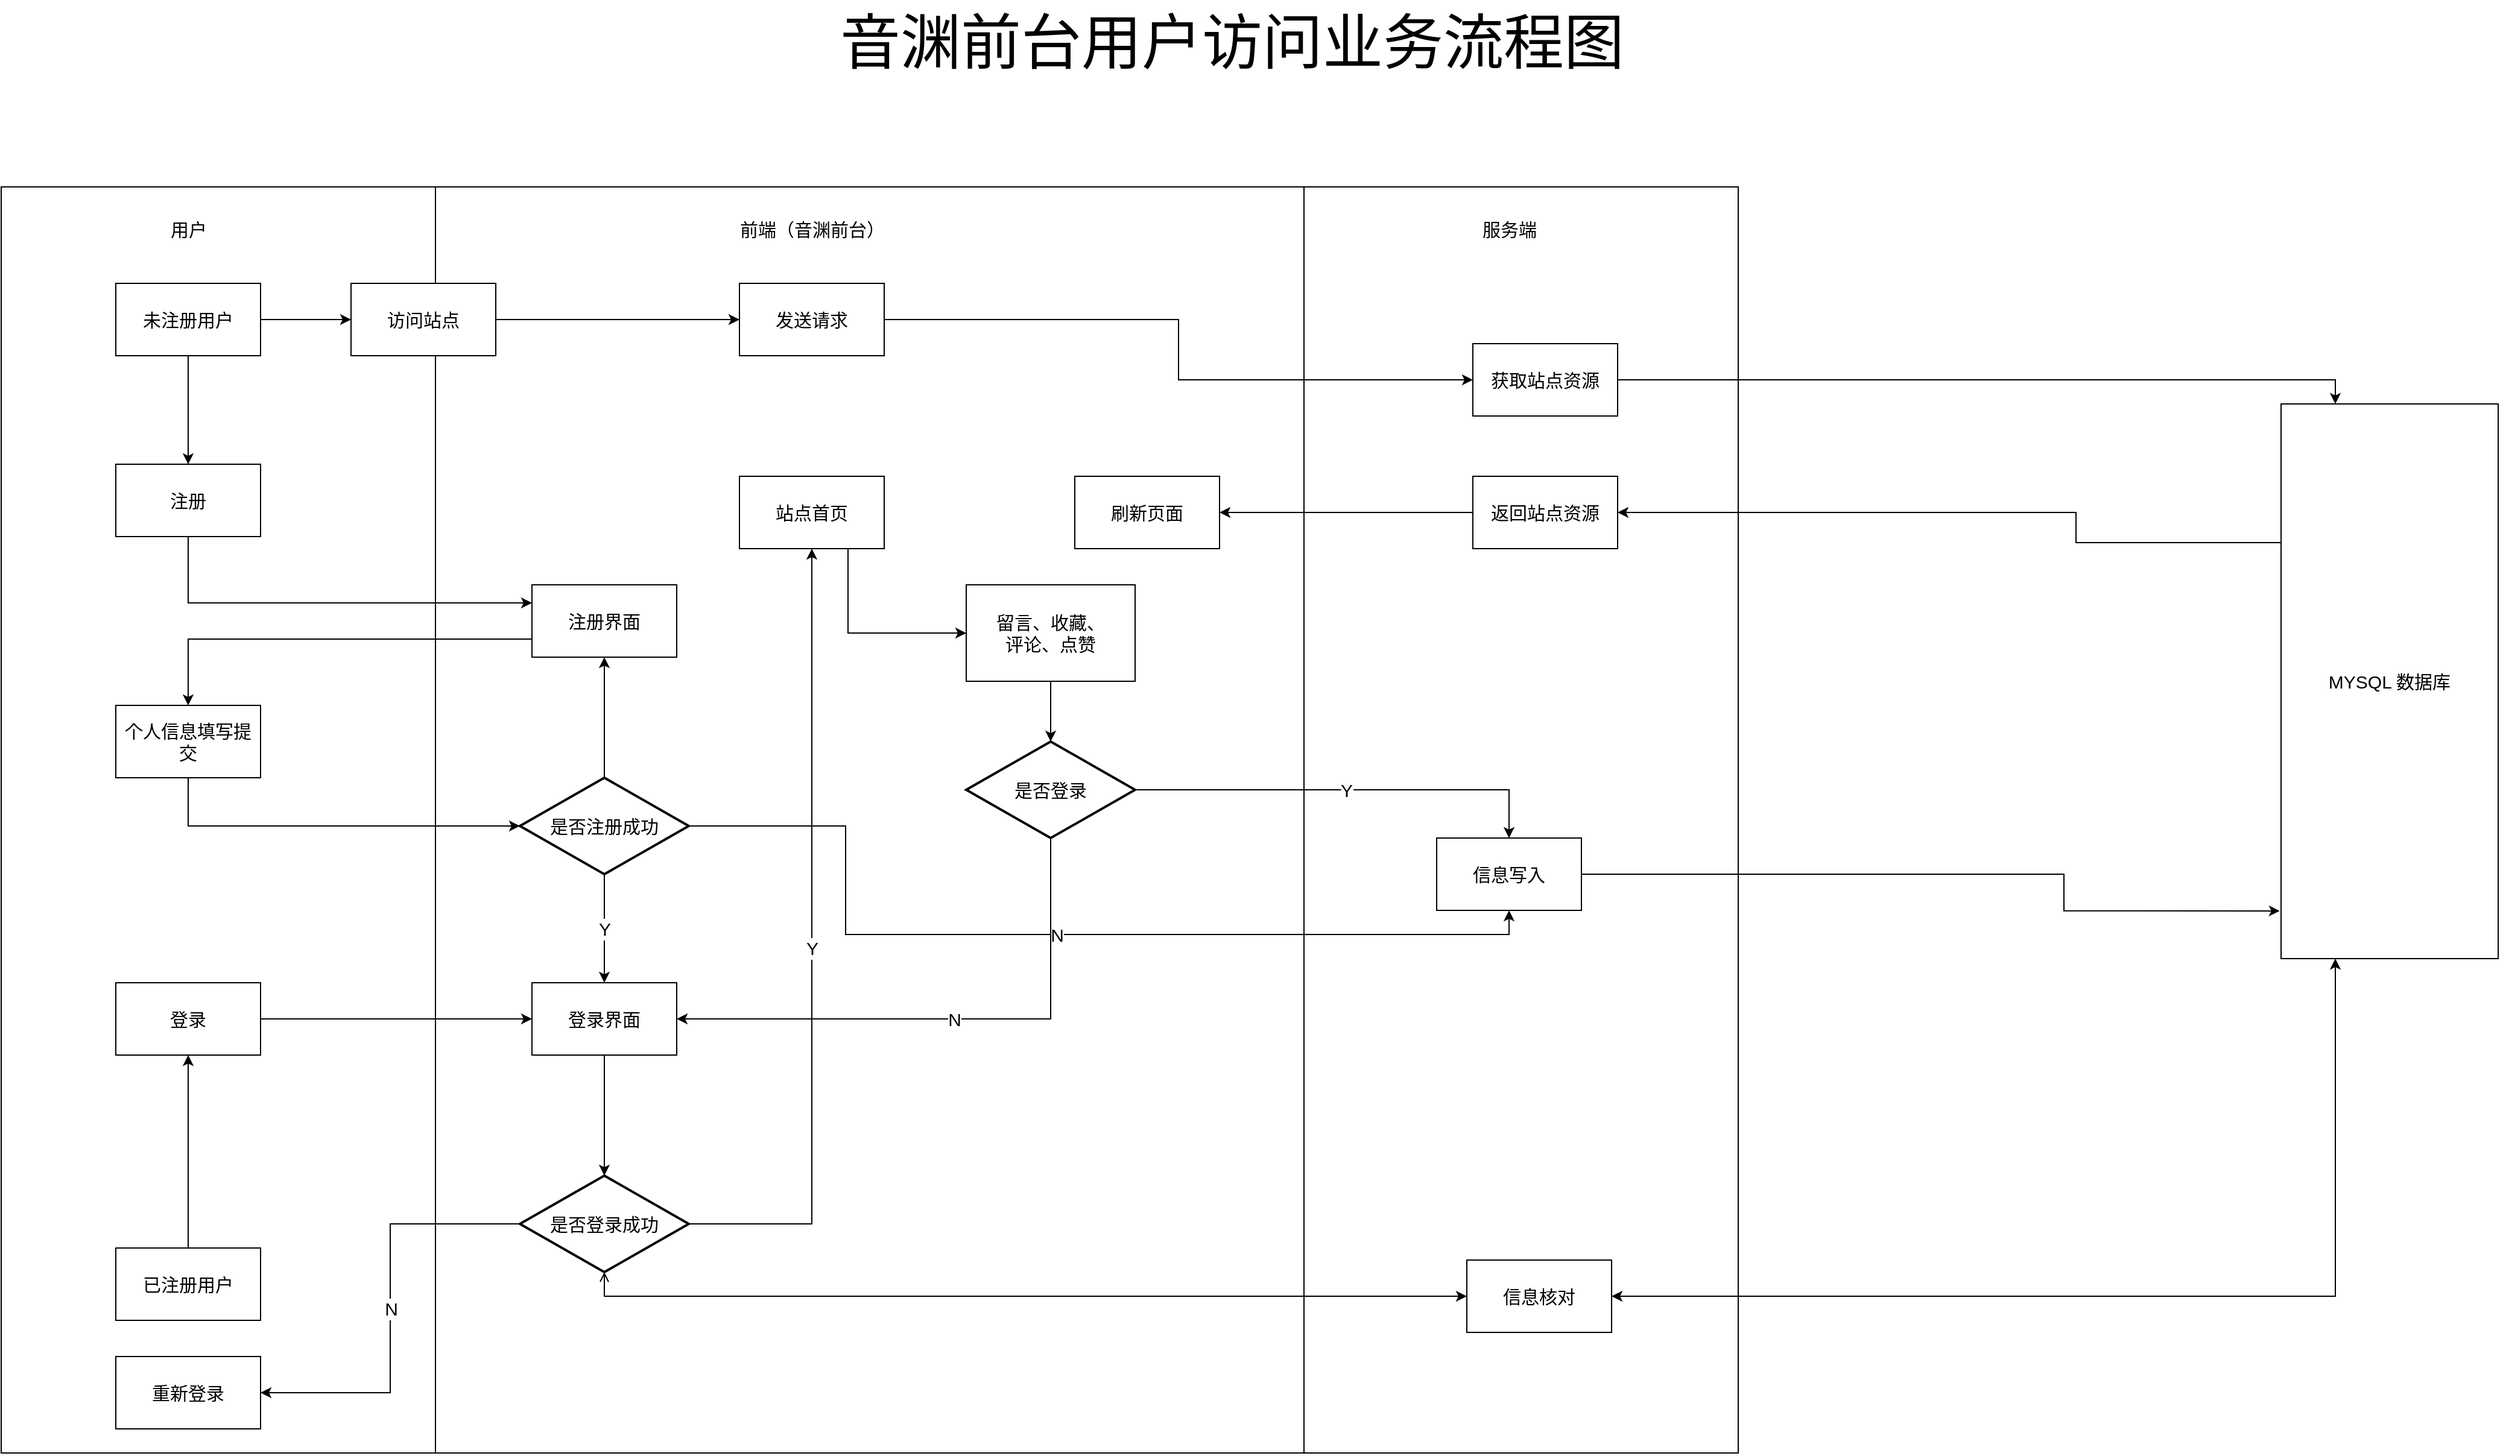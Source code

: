 <mxfile version="20.4.0" type="github">
  <diagram id="YodmTxko8MeMF1SjW40L" name="第 1 页">
    <mxGraphModel dx="1422" dy="794" grid="1" gridSize="10" guides="1" tooltips="1" connect="1" arrows="1" fold="1" page="1" pageScale="1" pageWidth="1654" pageHeight="2336" math="0" shadow="0">
      <root>
        <mxCell id="0" />
        <mxCell id="1" parent="0" />
        <mxCell id="RXx5Peij8KMHwUZGRes9-1" value="" style="rounded=0;whiteSpace=wrap;html=1;fontSize=15;" parent="1" vertex="1">
          <mxGeometry x="130" y="240" width="1440" height="1050" as="geometry" />
        </mxCell>
        <mxCell id="RXx5Peij8KMHwUZGRes9-2" value="" style="endArrow=none;html=1;rounded=0;entryX=0.25;entryY=0;entryDx=0;entryDy=0;exitX=0.25;exitY=1;exitDx=0;exitDy=0;fontSize=15;" parent="1" source="RXx5Peij8KMHwUZGRes9-1" target="RXx5Peij8KMHwUZGRes9-1" edge="1">
          <mxGeometry width="50" height="50" relative="1" as="geometry">
            <mxPoint x="770" y="630" as="sourcePoint" />
            <mxPoint x="820" y="580" as="targetPoint" />
          </mxGeometry>
        </mxCell>
        <mxCell id="RXx5Peij8KMHwUZGRes9-3" value="" style="endArrow=none;html=1;rounded=0;entryX=0.75;entryY=0;entryDx=0;entryDy=0;exitX=0.75;exitY=1;exitDx=0;exitDy=0;fontSize=15;" parent="1" source="RXx5Peij8KMHwUZGRes9-1" target="RXx5Peij8KMHwUZGRes9-1" edge="1">
          <mxGeometry width="50" height="50" relative="1" as="geometry">
            <mxPoint x="770" y="470" as="sourcePoint" />
            <mxPoint x="820" y="420" as="targetPoint" />
          </mxGeometry>
        </mxCell>
        <mxCell id="RXx5Peij8KMHwUZGRes9-4" value="用户" style="text;html=1;resizable=0;autosize=1;align=center;verticalAlign=middle;points=[];fillColor=none;strokeColor=none;rounded=0;fontSize=15;" parent="1" vertex="1">
          <mxGeometry x="260" y="260" width="50" height="30" as="geometry" />
        </mxCell>
        <mxCell id="RXx5Peij8KMHwUZGRes9-5" value="前端（音渊前台）" style="text;html=1;resizable=0;autosize=1;align=center;verticalAlign=middle;points=[];fillColor=none;strokeColor=none;rounded=0;fontSize=15;" parent="1" vertex="1">
          <mxGeometry x="732" y="260" width="140" height="30" as="geometry" />
        </mxCell>
        <mxCell id="RXx5Peij8KMHwUZGRes9-6" value="服务端" style="text;html=1;resizable=0;autosize=1;align=center;verticalAlign=middle;points=[];fillColor=none;strokeColor=none;rounded=0;fontSize=15;" parent="1" vertex="1">
          <mxGeometry x="1345" y="260" width="70" height="30" as="geometry" />
        </mxCell>
        <mxCell id="RXx5Peij8KMHwUZGRes9-12" style="edgeStyle=orthogonalEdgeStyle;rounded=0;orthogonalLoop=1;jettySize=auto;html=1;exitX=1;exitY=0.5;exitDx=0;exitDy=0;entryX=0;entryY=0.5;entryDx=0;entryDy=0;fontSize=15;" parent="1" source="RXx5Peij8KMHwUZGRes9-8" target="RXx5Peij8KMHwUZGRes9-11" edge="1">
          <mxGeometry relative="1" as="geometry" />
        </mxCell>
        <mxCell id="RXx5Peij8KMHwUZGRes9-29" style="edgeStyle=orthogonalEdgeStyle;rounded=0;orthogonalLoop=1;jettySize=auto;html=1;exitX=0.5;exitY=1;exitDx=0;exitDy=0;entryX=0.5;entryY=0;entryDx=0;entryDy=0;fontSize=15;" parent="1" source="RXx5Peij8KMHwUZGRes9-8" target="RXx5Peij8KMHwUZGRes9-10" edge="1">
          <mxGeometry relative="1" as="geometry" />
        </mxCell>
        <mxCell id="RXx5Peij8KMHwUZGRes9-8" value="未注册用户" style="rounded=0;whiteSpace=wrap;html=1;fontSize=15;" parent="1" vertex="1">
          <mxGeometry x="225" y="320" width="120" height="60" as="geometry" />
        </mxCell>
        <mxCell id="RXx5Peij8KMHwUZGRes9-39" style="edgeStyle=orthogonalEdgeStyle;rounded=0;orthogonalLoop=1;jettySize=auto;html=1;exitX=0.5;exitY=0;exitDx=0;exitDy=0;entryX=0.5;entryY=1;entryDx=0;entryDy=0;fontSize=15;" parent="1" source="RXx5Peij8KMHwUZGRes9-9" target="RXx5Peij8KMHwUZGRes9-33" edge="1">
          <mxGeometry relative="1" as="geometry" />
        </mxCell>
        <mxCell id="RXx5Peij8KMHwUZGRes9-9" value="已注册用户" style="rounded=0;whiteSpace=wrap;html=1;fontSize=15;" parent="1" vertex="1">
          <mxGeometry x="225" y="1120" width="120" height="60" as="geometry" />
        </mxCell>
        <mxCell id="RXx5Peij8KMHwUZGRes9-28" style="edgeStyle=orthogonalEdgeStyle;rounded=0;orthogonalLoop=1;jettySize=auto;html=1;exitX=0.5;exitY=1;exitDx=0;exitDy=0;entryX=0;entryY=0.25;entryDx=0;entryDy=0;fontSize=15;" parent="1" source="RXx5Peij8KMHwUZGRes9-10" target="RXx5Peij8KMHwUZGRes9-27" edge="1">
          <mxGeometry relative="1" as="geometry" />
        </mxCell>
        <mxCell id="RXx5Peij8KMHwUZGRes9-10" value="注册" style="rounded=0;whiteSpace=wrap;html=1;fontSize=15;" parent="1" vertex="1">
          <mxGeometry x="225" y="470" width="120" height="60" as="geometry" />
        </mxCell>
        <mxCell id="RXx5Peij8KMHwUZGRes9-15" style="edgeStyle=orthogonalEdgeStyle;rounded=0;orthogonalLoop=1;jettySize=auto;html=1;exitX=1;exitY=0.5;exitDx=0;exitDy=0;entryX=0;entryY=0.5;entryDx=0;entryDy=0;fontSize=15;" parent="1" source="RXx5Peij8KMHwUZGRes9-11" target="RXx5Peij8KMHwUZGRes9-13" edge="1">
          <mxGeometry relative="1" as="geometry" />
        </mxCell>
        <mxCell id="RXx5Peij8KMHwUZGRes9-11" value="访问站点" style="rounded=0;whiteSpace=wrap;html=1;fontSize=15;" parent="1" vertex="1">
          <mxGeometry x="420" y="320" width="120" height="60" as="geometry" />
        </mxCell>
        <mxCell id="RXx5Peij8KMHwUZGRes9-16" style="edgeStyle=orthogonalEdgeStyle;rounded=0;orthogonalLoop=1;jettySize=auto;html=1;exitX=1;exitY=0.5;exitDx=0;exitDy=0;entryX=0;entryY=0.5;entryDx=0;entryDy=0;fontSize=15;" parent="1" source="RXx5Peij8KMHwUZGRes9-13" target="RXx5Peij8KMHwUZGRes9-14" edge="1">
          <mxGeometry relative="1" as="geometry" />
        </mxCell>
        <mxCell id="RXx5Peij8KMHwUZGRes9-13" value="发送请求" style="rounded=0;whiteSpace=wrap;html=1;fontSize=15;" parent="1" vertex="1">
          <mxGeometry x="742" y="320" width="120" height="60" as="geometry" />
        </mxCell>
        <mxCell id="RXx5Peij8KMHwUZGRes9-21" style="edgeStyle=orthogonalEdgeStyle;rounded=0;orthogonalLoop=1;jettySize=auto;html=1;exitX=1;exitY=0.5;exitDx=0;exitDy=0;entryX=0.25;entryY=0;entryDx=0;entryDy=0;fontSize=15;" parent="1" source="RXx5Peij8KMHwUZGRes9-14" target="RXx5Peij8KMHwUZGRes9-18" edge="1">
          <mxGeometry relative="1" as="geometry" />
        </mxCell>
        <mxCell id="RXx5Peij8KMHwUZGRes9-14" value="获取站点资源" style="rounded=0;whiteSpace=wrap;html=1;fontSize=15;" parent="1" vertex="1">
          <mxGeometry x="1350" y="370" width="120" height="60" as="geometry" />
        </mxCell>
        <mxCell id="RXx5Peij8KMHwUZGRes9-24" style="edgeStyle=orthogonalEdgeStyle;rounded=0;orthogonalLoop=1;jettySize=auto;html=1;exitX=0;exitY=0.25;exitDx=0;exitDy=0;entryX=1;entryY=0.5;entryDx=0;entryDy=0;fontSize=15;" parent="1" source="RXx5Peij8KMHwUZGRes9-18" target="RXx5Peij8KMHwUZGRes9-23" edge="1">
          <mxGeometry relative="1" as="geometry">
            <Array as="points">
              <mxPoint x="1850" y="535" />
              <mxPoint x="1850" y="510" />
            </Array>
          </mxGeometry>
        </mxCell>
        <mxCell id="RXx5Peij8KMHwUZGRes9-18" value="MYSQL 数据库" style="rounded=0;whiteSpace=wrap;html=1;fontSize=15;" parent="1" vertex="1">
          <mxGeometry x="2020" y="420" width="180" height="460" as="geometry" />
        </mxCell>
        <mxCell id="PfplGbF6E_adJJfHb1EB-2" style="edgeStyle=orthogonalEdgeStyle;rounded=0;orthogonalLoop=1;jettySize=auto;html=1;exitX=0;exitY=0.5;exitDx=0;exitDy=0;fontFamily=Helvetica;fontSize=15;startArrow=none;startFill=0;" edge="1" parent="1" source="RXx5Peij8KMHwUZGRes9-23" target="PfplGbF6E_adJJfHb1EB-1">
          <mxGeometry relative="1" as="geometry" />
        </mxCell>
        <mxCell id="RXx5Peij8KMHwUZGRes9-23" value="返回站点资源" style="rounded=0;whiteSpace=wrap;html=1;fontSize=15;" parent="1" vertex="1">
          <mxGeometry x="1350" y="480" width="120" height="60" as="geometry" />
        </mxCell>
        <mxCell id="RXx5Peij8KMHwUZGRes9-55" style="edgeStyle=orthogonalEdgeStyle;rounded=0;orthogonalLoop=1;jettySize=auto;html=1;exitX=0.75;exitY=1;exitDx=0;exitDy=0;entryX=0;entryY=0.5;entryDx=0;entryDy=0;startArrow=none;startFill=0;fontSize=15;" parent="1" source="RXx5Peij8KMHwUZGRes9-25" target="RXx5Peij8KMHwUZGRes9-53" edge="1">
          <mxGeometry relative="1" as="geometry" />
        </mxCell>
        <mxCell id="RXx5Peij8KMHwUZGRes9-25" value="站点首页" style="rounded=0;whiteSpace=wrap;html=1;fontSize=15;" parent="1" vertex="1">
          <mxGeometry x="742" y="480" width="120" height="60" as="geometry" />
        </mxCell>
        <mxCell id="RXx5Peij8KMHwUZGRes9-32" style="edgeStyle=orthogonalEdgeStyle;rounded=0;orthogonalLoop=1;jettySize=auto;html=1;exitX=0;exitY=0.75;exitDx=0;exitDy=0;entryX=0.5;entryY=0;entryDx=0;entryDy=0;fontSize=15;" parent="1" source="RXx5Peij8KMHwUZGRes9-27" target="RXx5Peij8KMHwUZGRes9-30" edge="1">
          <mxGeometry relative="1" as="geometry" />
        </mxCell>
        <mxCell id="RXx5Peij8KMHwUZGRes9-27" value="注册界面" style="rounded=0;whiteSpace=wrap;html=1;fontSize=15;" parent="1" vertex="1">
          <mxGeometry x="570" y="570" width="120" height="60" as="geometry" />
        </mxCell>
        <mxCell id="RXx5Peij8KMHwUZGRes9-65" style="edgeStyle=orthogonalEdgeStyle;rounded=0;orthogonalLoop=1;jettySize=auto;html=1;exitX=0.5;exitY=1;exitDx=0;exitDy=0;entryX=0;entryY=0.5;entryDx=0;entryDy=0;entryPerimeter=0;fontSize=15;startArrow=none;startFill=0;" parent="1" source="RXx5Peij8KMHwUZGRes9-30" target="RXx5Peij8KMHwUZGRes9-31" edge="1">
          <mxGeometry relative="1" as="geometry" />
        </mxCell>
        <mxCell id="RXx5Peij8KMHwUZGRes9-30" value="个人信息填写提交" style="rounded=0;whiteSpace=wrap;html=1;fontSize=15;" parent="1" vertex="1">
          <mxGeometry x="225" y="670" width="120" height="60" as="geometry" />
        </mxCell>
        <mxCell id="RXx5Peij8KMHwUZGRes9-36" style="edgeStyle=orthogonalEdgeStyle;rounded=0;orthogonalLoop=1;jettySize=auto;html=1;exitX=0.5;exitY=0;exitDx=0;exitDy=0;exitPerimeter=0;entryX=0.5;entryY=1;entryDx=0;entryDy=0;fontSize=15;" parent="1" source="RXx5Peij8KMHwUZGRes9-31" target="RXx5Peij8KMHwUZGRes9-27" edge="1">
          <mxGeometry relative="1" as="geometry" />
        </mxCell>
        <mxCell id="RXx5Peij8KMHwUZGRes9-37" value="Y" style="edgeStyle=orthogonalEdgeStyle;rounded=0;orthogonalLoop=1;jettySize=auto;html=1;exitX=0.5;exitY=1;exitDx=0;exitDy=0;exitPerimeter=0;entryX=0.5;entryY=0;entryDx=0;entryDy=0;fontSize=15;" parent="1" source="RXx5Peij8KMHwUZGRes9-31" target="RXx5Peij8KMHwUZGRes9-34" edge="1">
          <mxGeometry relative="1" as="geometry" />
        </mxCell>
        <mxCell id="RXx5Peij8KMHwUZGRes9-67" value="N" style="edgeStyle=orthogonalEdgeStyle;rounded=0;orthogonalLoop=1;jettySize=auto;html=1;exitX=1;exitY=0.5;exitDx=0;exitDy=0;exitPerimeter=0;entryX=0.5;entryY=1;entryDx=0;entryDy=0;fontSize=15;startArrow=none;startFill=0;" parent="1" source="RXx5Peij8KMHwUZGRes9-31" target="RXx5Peij8KMHwUZGRes9-48" edge="1">
          <mxGeometry relative="1" as="geometry">
            <Array as="points">
              <mxPoint x="830" y="770" />
              <mxPoint x="830" y="860" />
              <mxPoint x="1380" y="860" />
            </Array>
          </mxGeometry>
        </mxCell>
        <mxCell id="RXx5Peij8KMHwUZGRes9-31" value="是否注册成功" style="strokeWidth=2;html=1;shape=mxgraph.flowchart.decision;whiteSpace=wrap;fontSize=15;" parent="1" vertex="1">
          <mxGeometry x="560" y="730" width="140" height="80" as="geometry" />
        </mxCell>
        <mxCell id="RXx5Peij8KMHwUZGRes9-38" style="edgeStyle=orthogonalEdgeStyle;rounded=0;orthogonalLoop=1;jettySize=auto;html=1;exitX=1;exitY=0.5;exitDx=0;exitDy=0;entryX=0;entryY=0.5;entryDx=0;entryDy=0;fontSize=15;" parent="1" source="RXx5Peij8KMHwUZGRes9-33" target="RXx5Peij8KMHwUZGRes9-34" edge="1">
          <mxGeometry relative="1" as="geometry" />
        </mxCell>
        <mxCell id="RXx5Peij8KMHwUZGRes9-33" value="登录" style="rounded=0;whiteSpace=wrap;html=1;fontSize=15;" parent="1" vertex="1">
          <mxGeometry x="225" y="900" width="120" height="60" as="geometry" />
        </mxCell>
        <mxCell id="RXx5Peij8KMHwUZGRes9-42" style="edgeStyle=orthogonalEdgeStyle;rounded=0;orthogonalLoop=1;jettySize=auto;html=1;exitX=0.5;exitY=1;exitDx=0;exitDy=0;fontSize=15;" parent="1" source="RXx5Peij8KMHwUZGRes9-34" target="RXx5Peij8KMHwUZGRes9-40" edge="1">
          <mxGeometry relative="1" as="geometry" />
        </mxCell>
        <mxCell id="RXx5Peij8KMHwUZGRes9-34" value="登录界面" style="rounded=0;whiteSpace=wrap;html=1;fontSize=15;" parent="1" vertex="1">
          <mxGeometry x="570" y="900" width="120" height="60" as="geometry" />
        </mxCell>
        <mxCell id="RXx5Peij8KMHwUZGRes9-45" value="Y" style="edgeStyle=orthogonalEdgeStyle;rounded=0;orthogonalLoop=1;jettySize=auto;html=1;exitX=1;exitY=0.5;exitDx=0;exitDy=0;exitPerimeter=0;entryX=0.5;entryY=1;entryDx=0;entryDy=0;fontSize=15;" parent="1" source="RXx5Peij8KMHwUZGRes9-40" target="RXx5Peij8KMHwUZGRes9-25" edge="1">
          <mxGeometry relative="1" as="geometry">
            <mxPoint x="870.0" y="960" as="targetPoint" />
          </mxGeometry>
        </mxCell>
        <mxCell id="RXx5Peij8KMHwUZGRes9-46" value="N" style="edgeStyle=orthogonalEdgeStyle;rounded=0;orthogonalLoop=1;jettySize=auto;html=1;exitX=0;exitY=0.5;exitDx=0;exitDy=0;exitPerimeter=0;entryX=1;entryY=0.5;entryDx=0;entryDy=0;fontSize=15;" parent="1" source="RXx5Peij8KMHwUZGRes9-40" target="RXx5Peij8KMHwUZGRes9-43" edge="1">
          <mxGeometry relative="1" as="geometry" />
        </mxCell>
        <mxCell id="RXx5Peij8KMHwUZGRes9-50" style="edgeStyle=orthogonalEdgeStyle;rounded=0;orthogonalLoop=1;jettySize=auto;html=1;exitX=0.5;exitY=1;exitDx=0;exitDy=0;exitPerimeter=0;entryX=0;entryY=0.5;entryDx=0;entryDy=0;startArrow=open;startFill=0;fontSize=15;" parent="1" source="RXx5Peij8KMHwUZGRes9-40" target="RXx5Peij8KMHwUZGRes9-47" edge="1">
          <mxGeometry relative="1" as="geometry" />
        </mxCell>
        <mxCell id="RXx5Peij8KMHwUZGRes9-40" value="是否登录成功" style="strokeWidth=2;html=1;shape=mxgraph.flowchart.decision;whiteSpace=wrap;fontSize=15;" parent="1" vertex="1">
          <mxGeometry x="560" y="1060" width="140" height="80" as="geometry" />
        </mxCell>
        <mxCell id="RXx5Peij8KMHwUZGRes9-43" value="重新登录" style="rounded=0;whiteSpace=wrap;html=1;fontSize=15;" parent="1" vertex="1">
          <mxGeometry x="225" y="1210" width="120" height="60" as="geometry" />
        </mxCell>
        <mxCell id="RXx5Peij8KMHwUZGRes9-52" style="edgeStyle=orthogonalEdgeStyle;rounded=0;orthogonalLoop=1;jettySize=auto;html=1;exitX=1;exitY=0.5;exitDx=0;exitDy=0;entryX=0.25;entryY=1;entryDx=0;entryDy=0;startArrow=classic;startFill=1;fontSize=15;" parent="1" source="RXx5Peij8KMHwUZGRes9-47" target="RXx5Peij8KMHwUZGRes9-18" edge="1">
          <mxGeometry relative="1" as="geometry" />
        </mxCell>
        <mxCell id="RXx5Peij8KMHwUZGRes9-47" value="信息核对" style="rounded=0;whiteSpace=wrap;html=1;fontSize=15;" parent="1" vertex="1">
          <mxGeometry x="1345" y="1130" width="120" height="60" as="geometry" />
        </mxCell>
        <mxCell id="RXx5Peij8KMHwUZGRes9-66" style="edgeStyle=orthogonalEdgeStyle;rounded=0;orthogonalLoop=1;jettySize=auto;html=1;exitX=1;exitY=0.5;exitDx=0;exitDy=0;entryX=-0.006;entryY=0.914;entryDx=0;entryDy=0;entryPerimeter=0;fontSize=15;startArrow=none;startFill=0;" parent="1" source="RXx5Peij8KMHwUZGRes9-48" target="RXx5Peij8KMHwUZGRes9-18" edge="1">
          <mxGeometry relative="1" as="geometry">
            <Array as="points">
              <mxPoint x="1840" y="810" />
              <mxPoint x="1840" y="840" />
            </Array>
          </mxGeometry>
        </mxCell>
        <mxCell id="RXx5Peij8KMHwUZGRes9-48" value="信息写入" style="rounded=0;whiteSpace=wrap;html=1;fontSize=15;" parent="1" vertex="1">
          <mxGeometry x="1320" y="780" width="120" height="60" as="geometry" />
        </mxCell>
        <mxCell id="RXx5Peij8KMHwUZGRes9-58" style="edgeStyle=orthogonalEdgeStyle;rounded=0;orthogonalLoop=1;jettySize=auto;html=1;exitX=0.5;exitY=1;exitDx=0;exitDy=0;entryX=0.5;entryY=0;entryDx=0;entryDy=0;entryPerimeter=0;startArrow=none;startFill=0;fontSize=15;" parent="1" source="RXx5Peij8KMHwUZGRes9-53" target="RXx5Peij8KMHwUZGRes9-57" edge="1">
          <mxGeometry relative="1" as="geometry" />
        </mxCell>
        <mxCell id="RXx5Peij8KMHwUZGRes9-53" value="留言、收藏、&lt;br&gt;评论、点赞" style="rounded=0;whiteSpace=wrap;html=1;fontSize=15;" parent="1" vertex="1">
          <mxGeometry x="930" y="570" width="140" height="80" as="geometry" />
        </mxCell>
        <mxCell id="RXx5Peij8KMHwUZGRes9-59" value="Y" style="edgeStyle=orthogonalEdgeStyle;rounded=0;orthogonalLoop=1;jettySize=auto;html=1;exitX=1;exitY=0.5;exitDx=0;exitDy=0;exitPerimeter=0;entryX=0.5;entryY=0;entryDx=0;entryDy=0;startArrow=none;startFill=0;fontSize=15;" parent="1" source="RXx5Peij8KMHwUZGRes9-57" target="RXx5Peij8KMHwUZGRes9-48" edge="1">
          <mxGeometry relative="1" as="geometry" />
        </mxCell>
        <mxCell id="RXx5Peij8KMHwUZGRes9-60" value="N" style="edgeStyle=orthogonalEdgeStyle;rounded=0;orthogonalLoop=1;jettySize=auto;html=1;exitX=0.5;exitY=1;exitDx=0;exitDy=0;exitPerimeter=0;entryX=1;entryY=0.5;entryDx=0;entryDy=0;startArrow=none;startFill=0;fontSize=15;" parent="1" source="RXx5Peij8KMHwUZGRes9-57" target="RXx5Peij8KMHwUZGRes9-34" edge="1">
          <mxGeometry relative="1" as="geometry" />
        </mxCell>
        <mxCell id="RXx5Peij8KMHwUZGRes9-57" value="是否登录" style="strokeWidth=2;html=1;shape=mxgraph.flowchart.decision;whiteSpace=wrap;fontSize=15;" parent="1" vertex="1">
          <mxGeometry x="930" y="700" width="140" height="80" as="geometry" />
        </mxCell>
        <mxCell id="RXx5Peij8KMHwUZGRes9-68" value="音渊前台用户访问业务流程图" style="text;html=1;resizable=0;autosize=1;align=center;verticalAlign=middle;points=[];fillColor=none;strokeColor=none;rounded=0;fontSize=50;fontFamily=Helvetica;" parent="1" vertex="1">
          <mxGeometry x="815" y="85" width="670" height="70" as="geometry" />
        </mxCell>
        <mxCell id="PfplGbF6E_adJJfHb1EB-1" value="刷新页面" style="rounded=0;whiteSpace=wrap;html=1;fontFamily=Helvetica;fontSize=15;" vertex="1" parent="1">
          <mxGeometry x="1020" y="480" width="120" height="60" as="geometry" />
        </mxCell>
      </root>
    </mxGraphModel>
  </diagram>
</mxfile>
